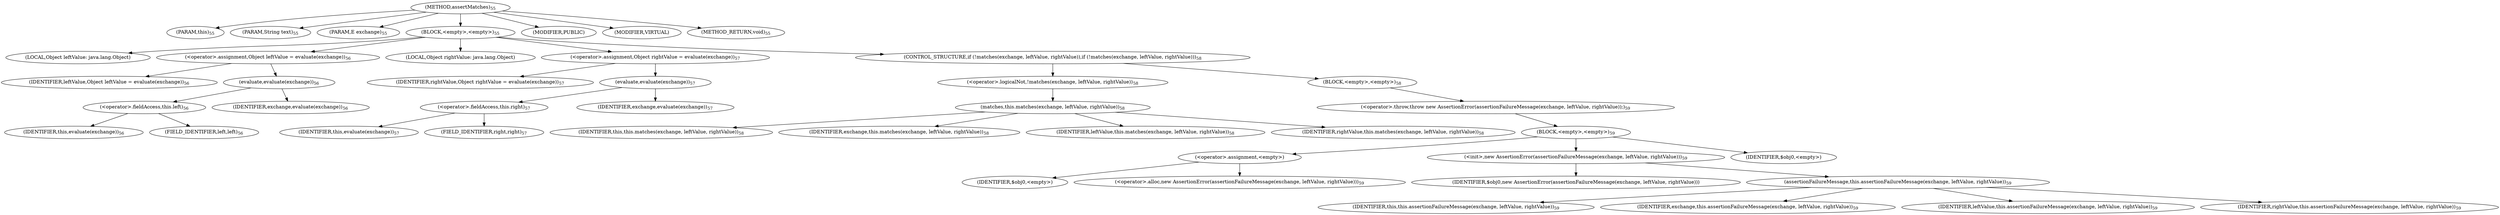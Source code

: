 digraph "assertMatches" {  
"108" [label = <(METHOD,assertMatches)<SUB>55</SUB>> ]
"13" [label = <(PARAM,this)<SUB>55</SUB>> ]
"109" [label = <(PARAM,String text)<SUB>55</SUB>> ]
"110" [label = <(PARAM,E exchange)<SUB>55</SUB>> ]
"111" [label = <(BLOCK,&lt;empty&gt;,&lt;empty&gt;)<SUB>55</SUB>> ]
"112" [label = <(LOCAL,Object leftValue: java.lang.Object)> ]
"113" [label = <(&lt;operator&gt;.assignment,Object leftValue = evaluate(exchange))<SUB>56</SUB>> ]
"114" [label = <(IDENTIFIER,leftValue,Object leftValue = evaluate(exchange))<SUB>56</SUB>> ]
"115" [label = <(evaluate,evaluate(exchange))<SUB>56</SUB>> ]
"116" [label = <(&lt;operator&gt;.fieldAccess,this.left)<SUB>56</SUB>> ]
"117" [label = <(IDENTIFIER,this,evaluate(exchange))<SUB>56</SUB>> ]
"118" [label = <(FIELD_IDENTIFIER,left,left)<SUB>56</SUB>> ]
"119" [label = <(IDENTIFIER,exchange,evaluate(exchange))<SUB>56</SUB>> ]
"120" [label = <(LOCAL,Object rightValue: java.lang.Object)> ]
"121" [label = <(&lt;operator&gt;.assignment,Object rightValue = evaluate(exchange))<SUB>57</SUB>> ]
"122" [label = <(IDENTIFIER,rightValue,Object rightValue = evaluate(exchange))<SUB>57</SUB>> ]
"123" [label = <(evaluate,evaluate(exchange))<SUB>57</SUB>> ]
"124" [label = <(&lt;operator&gt;.fieldAccess,this.right)<SUB>57</SUB>> ]
"125" [label = <(IDENTIFIER,this,evaluate(exchange))<SUB>57</SUB>> ]
"126" [label = <(FIELD_IDENTIFIER,right,right)<SUB>57</SUB>> ]
"127" [label = <(IDENTIFIER,exchange,evaluate(exchange))<SUB>57</SUB>> ]
"128" [label = <(CONTROL_STRUCTURE,if (!matches(exchange, leftValue, rightValue)),if (!matches(exchange, leftValue, rightValue)))<SUB>58</SUB>> ]
"129" [label = <(&lt;operator&gt;.logicalNot,!matches(exchange, leftValue, rightValue))<SUB>58</SUB>> ]
"130" [label = <(matches,this.matches(exchange, leftValue, rightValue))<SUB>58</SUB>> ]
"12" [label = <(IDENTIFIER,this,this.matches(exchange, leftValue, rightValue))<SUB>58</SUB>> ]
"131" [label = <(IDENTIFIER,exchange,this.matches(exchange, leftValue, rightValue))<SUB>58</SUB>> ]
"132" [label = <(IDENTIFIER,leftValue,this.matches(exchange, leftValue, rightValue))<SUB>58</SUB>> ]
"133" [label = <(IDENTIFIER,rightValue,this.matches(exchange, leftValue, rightValue))<SUB>58</SUB>> ]
"134" [label = <(BLOCK,&lt;empty&gt;,&lt;empty&gt;)<SUB>58</SUB>> ]
"135" [label = <(&lt;operator&gt;.throw,throw new AssertionError(assertionFailureMessage(exchange, leftValue, rightValue));)<SUB>59</SUB>> ]
"136" [label = <(BLOCK,&lt;empty&gt;,&lt;empty&gt;)<SUB>59</SUB>> ]
"137" [label = <(&lt;operator&gt;.assignment,&lt;empty&gt;)> ]
"138" [label = <(IDENTIFIER,$obj0,&lt;empty&gt;)> ]
"139" [label = <(&lt;operator&gt;.alloc,new AssertionError(assertionFailureMessage(exchange, leftValue, rightValue)))<SUB>59</SUB>> ]
"140" [label = <(&lt;init&gt;,new AssertionError(assertionFailureMessage(exchange, leftValue, rightValue)))<SUB>59</SUB>> ]
"141" [label = <(IDENTIFIER,$obj0,new AssertionError(assertionFailureMessage(exchange, leftValue, rightValue)))> ]
"142" [label = <(assertionFailureMessage,this.assertionFailureMessage(exchange, leftValue, rightValue))<SUB>59</SUB>> ]
"14" [label = <(IDENTIFIER,this,this.assertionFailureMessage(exchange, leftValue, rightValue))<SUB>59</SUB>> ]
"143" [label = <(IDENTIFIER,exchange,this.assertionFailureMessage(exchange, leftValue, rightValue))<SUB>59</SUB>> ]
"144" [label = <(IDENTIFIER,leftValue,this.assertionFailureMessage(exchange, leftValue, rightValue))<SUB>59</SUB>> ]
"145" [label = <(IDENTIFIER,rightValue,this.assertionFailureMessage(exchange, leftValue, rightValue))<SUB>59</SUB>> ]
"146" [label = <(IDENTIFIER,$obj0,&lt;empty&gt;)> ]
"147" [label = <(MODIFIER,PUBLIC)> ]
"148" [label = <(MODIFIER,VIRTUAL)> ]
"149" [label = <(METHOD_RETURN,void)<SUB>55</SUB>> ]
  "108" -> "13" 
  "108" -> "109" 
  "108" -> "110" 
  "108" -> "111" 
  "108" -> "147" 
  "108" -> "148" 
  "108" -> "149" 
  "111" -> "112" 
  "111" -> "113" 
  "111" -> "120" 
  "111" -> "121" 
  "111" -> "128" 
  "113" -> "114" 
  "113" -> "115" 
  "115" -> "116" 
  "115" -> "119" 
  "116" -> "117" 
  "116" -> "118" 
  "121" -> "122" 
  "121" -> "123" 
  "123" -> "124" 
  "123" -> "127" 
  "124" -> "125" 
  "124" -> "126" 
  "128" -> "129" 
  "128" -> "134" 
  "129" -> "130" 
  "130" -> "12" 
  "130" -> "131" 
  "130" -> "132" 
  "130" -> "133" 
  "134" -> "135" 
  "135" -> "136" 
  "136" -> "137" 
  "136" -> "140" 
  "136" -> "146" 
  "137" -> "138" 
  "137" -> "139" 
  "140" -> "141" 
  "140" -> "142" 
  "142" -> "14" 
  "142" -> "143" 
  "142" -> "144" 
  "142" -> "145" 
}
